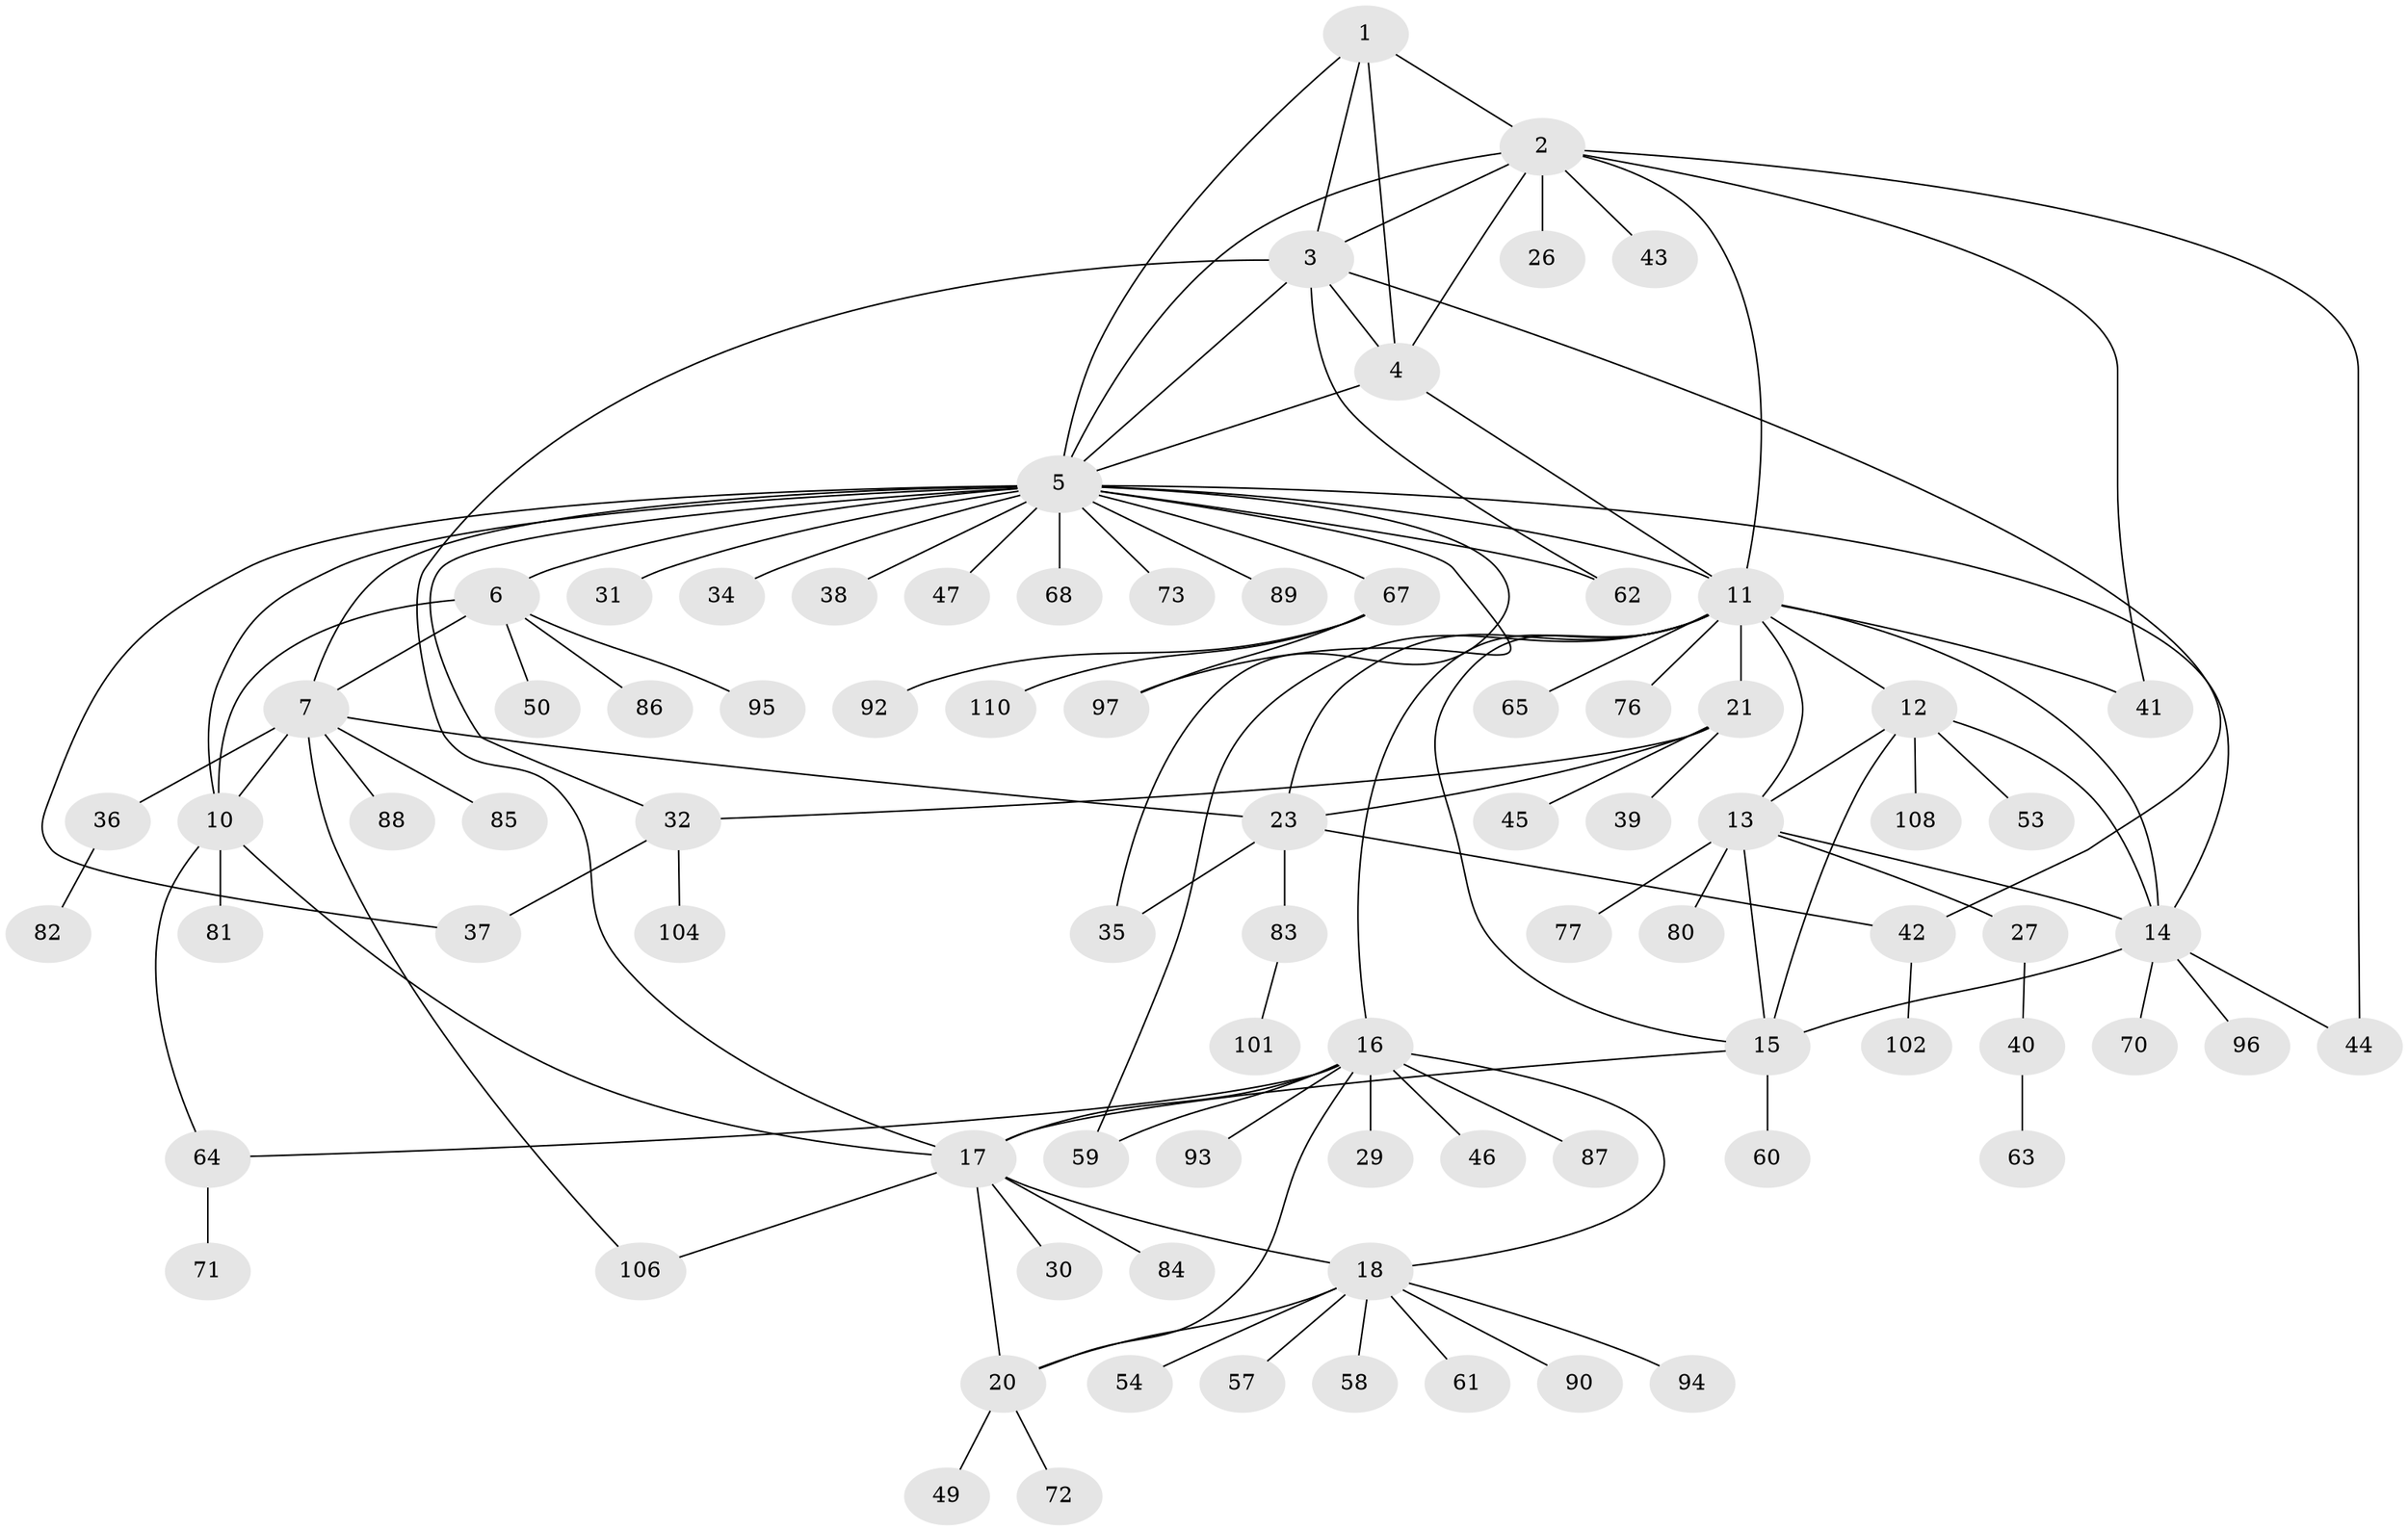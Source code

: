 // original degree distribution, {5: 0.017857142857142856, 9: 0.017857142857142856, 8: 0.026785714285714284, 6: 0.03571428571428571, 10: 0.017857142857142856, 15: 0.008928571428571428, 7: 0.0625, 11: 0.026785714285714284, 4: 0.026785714285714284, 1: 0.5178571428571429, 2: 0.21428571428571427, 3: 0.026785714285714284}
// Generated by graph-tools (version 1.1) at 2025/11/02/27/25 16:11:35]
// undirected, 83 vertices, 119 edges
graph export_dot {
graph [start="1"]
  node [color=gray90,style=filled];
  1 [super="+66"];
  2 [super="+79"];
  3 [super="+98"];
  4 [super="+103"];
  5 [super="+9"];
  6 [super="+8"];
  7 [super="+48"];
  10 [super="+69"];
  11 [super="+22"];
  12 [super="+52"];
  13 [super="+51"];
  14 [super="+56"];
  15 [super="+28"];
  16 [super="+33"];
  17 [super="+19"];
  18 [super="+111"];
  20 [super="+75"];
  21 [super="+24"];
  23 [super="+25"];
  26;
  27;
  29;
  30;
  31;
  32 [super="+55"];
  34 [super="+109"];
  35;
  36;
  37;
  38;
  39;
  40 [super="+78"];
  41;
  42 [super="+91"];
  43;
  44;
  45;
  46;
  47;
  49 [super="+107"];
  50;
  53;
  54;
  57;
  58;
  59;
  60;
  61;
  62;
  63;
  64 [super="+100"];
  65;
  67;
  68;
  70 [super="+74"];
  71;
  72;
  73;
  76;
  77;
  80;
  81;
  82;
  83;
  84;
  85;
  86;
  87;
  88;
  89;
  90 [super="+105"];
  92;
  93;
  94;
  95;
  96;
  97 [super="+99"];
  101;
  102 [super="+112"];
  104;
  106;
  108;
  110;
  1 -- 2;
  1 -- 3;
  1 -- 4;
  1 -- 5;
  2 -- 3;
  2 -- 4;
  2 -- 5;
  2 -- 26;
  2 -- 41;
  2 -- 43;
  2 -- 44;
  2 -- 11;
  3 -- 4;
  3 -- 5;
  3 -- 62;
  3 -- 17;
  3 -- 42;
  4 -- 5;
  4 -- 11;
  5 -- 34;
  5 -- 38;
  5 -- 47;
  5 -- 67;
  5 -- 11;
  5 -- 35;
  5 -- 68;
  5 -- 6 [weight=2];
  5 -- 7;
  5 -- 37;
  5 -- 73;
  5 -- 10;
  5 -- 14;
  5 -- 89;
  5 -- 62;
  5 -- 31;
  5 -- 97;
  5 -- 32;
  6 -- 7 [weight=2];
  6 -- 10 [weight=2];
  6 -- 86;
  6 -- 95;
  6 -- 50;
  7 -- 10;
  7 -- 23;
  7 -- 36;
  7 -- 85;
  7 -- 88;
  7 -- 106;
  10 -- 17 [weight=2];
  10 -- 81;
  10 -- 64;
  11 -- 12;
  11 -- 13;
  11 -- 14;
  11 -- 15;
  11 -- 65;
  11 -- 41;
  11 -- 76;
  11 -- 16;
  11 -- 21 [weight=2];
  11 -- 23 [weight=2];
  11 -- 59;
  12 -- 13;
  12 -- 14;
  12 -- 15;
  12 -- 53;
  12 -- 108;
  13 -- 14;
  13 -- 15;
  13 -- 27;
  13 -- 77;
  13 -- 80;
  14 -- 15;
  14 -- 44;
  14 -- 70;
  14 -- 96;
  15 -- 60;
  15 -- 17;
  16 -- 17 [weight=2];
  16 -- 18;
  16 -- 20;
  16 -- 29;
  16 -- 46;
  16 -- 59;
  16 -- 64;
  16 -- 93;
  16 -- 87;
  17 -- 18 [weight=2];
  17 -- 20 [weight=2];
  17 -- 84;
  17 -- 106;
  17 -- 30;
  18 -- 20;
  18 -- 54;
  18 -- 57;
  18 -- 58;
  18 -- 61;
  18 -- 90;
  18 -- 94;
  20 -- 49;
  20 -- 72;
  21 -- 23 [weight=4];
  21 -- 32;
  21 -- 39;
  21 -- 45;
  23 -- 83;
  23 -- 35;
  23 -- 42;
  27 -- 40;
  32 -- 37;
  32 -- 104;
  36 -- 82;
  40 -- 63;
  42 -- 102;
  64 -- 71;
  67 -- 92;
  67 -- 97;
  67 -- 110;
  83 -- 101;
}
